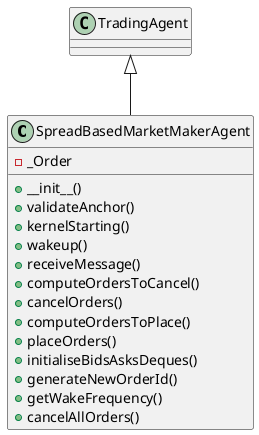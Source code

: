 @startuml
class SpreadBasedMarketMakerAgent {
  - _Order
  + __init__()
  + validateAnchor()
  + kernelStarting()
  + wakeup()
  + receiveMessage()
  + computeOrdersToCancel()
  + cancelOrders()
  + computeOrdersToPlace()
  + placeOrders()
  + initialiseBidsAsksDeques()
  + generateNewOrderId()
  + getWakeFrequency()
  + cancelAllOrders()
}
TradingAgent <|-- SpreadBasedMarketMakerAgent
@enduml